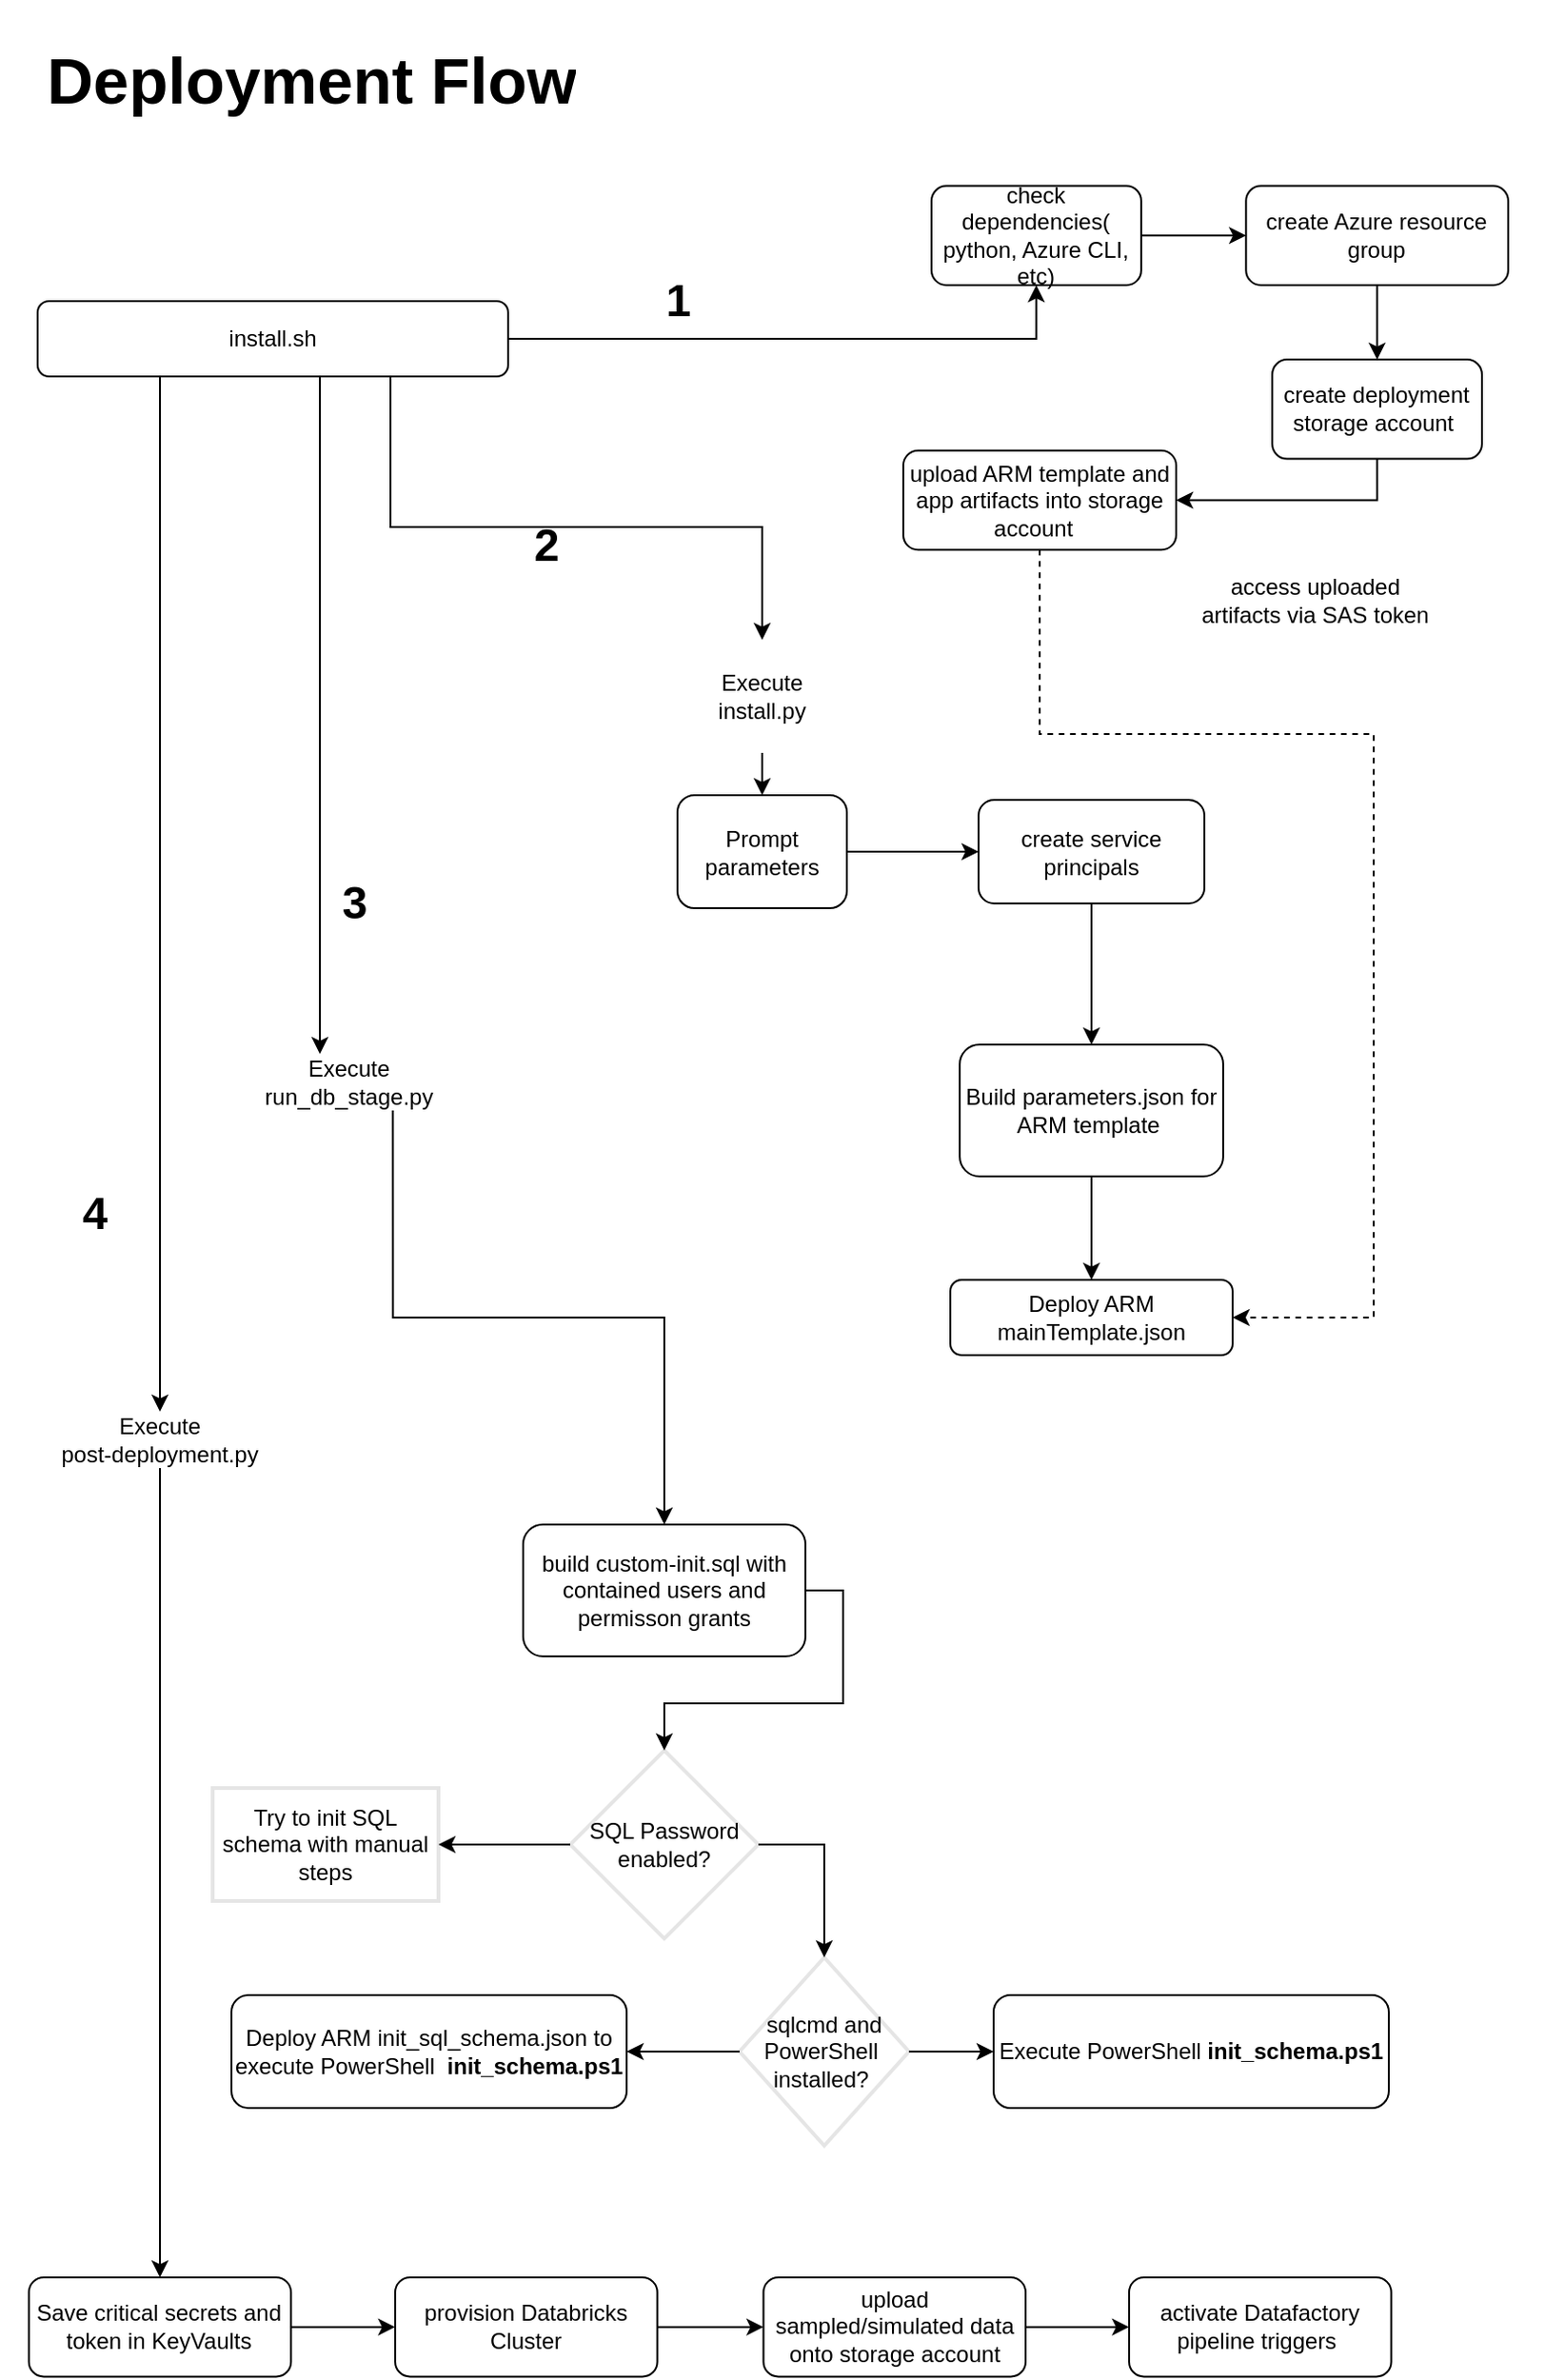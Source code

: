 <mxfile version="14.5.1" type="device"><diagram id="w-ChPSnSS3uab-eeM74l" name="Page-1"><mxGraphModel dx="1843" dy="2393" grid="1" gridSize="10" guides="1" tooltips="1" connect="1" arrows="1" fold="1" page="1" pageScale="1" pageWidth="850" pageHeight="1100" math="0" shadow="0"><root><mxCell id="0"/><mxCell id="1" parent="0"/><mxCell id="jTZyym0AoPQmeVUNQpfk-20" style="edgeStyle=orthogonalEdgeStyle;rounded=0;sketch=0;orthogonalLoop=1;jettySize=auto;html=1;exitX=1;exitY=0.5;exitDx=0;exitDy=0;" edge="1" parent="1" source="jTZyym0AoPQmeVUNQpfk-1" target="jTZyym0AoPQmeVUNQpfk-2"><mxGeometry relative="1" as="geometry"/></mxCell><mxCell id="jTZyym0AoPQmeVUNQpfk-56" style="edgeStyle=orthogonalEdgeStyle;rounded=0;sketch=0;orthogonalLoop=1;jettySize=auto;html=1;exitX=0.5;exitY=1;exitDx=0;exitDy=0;" edge="1" parent="1" source="jTZyym0AoPQmeVUNQpfk-1" target="jTZyym0AoPQmeVUNQpfk-35"><mxGeometry relative="1" as="geometry"><Array as="points"><mxPoint x="170" y="-430"/></Array></mxGeometry></mxCell><mxCell id="jTZyym0AoPQmeVUNQpfk-58" style="edgeStyle=orthogonalEdgeStyle;rounded=0;sketch=0;orthogonalLoop=1;jettySize=auto;html=1;exitX=0.5;exitY=1;exitDx=0;exitDy=0;entryX=0.5;entryY=0;entryDx=0;entryDy=0;" edge="1" parent="1" source="jTZyym0AoPQmeVUNQpfk-65" target="jTZyym0AoPQmeVUNQpfk-70"><mxGeometry relative="1" as="geometry"><mxPoint x="40" y="580" as="targetPoint"/></mxGeometry></mxCell><mxCell id="jTZyym0AoPQmeVUNQpfk-1" value="install.sh" style="rounded=1;whiteSpace=wrap;html=1;" vertex="1" parent="1"><mxGeometry x="20" y="-470" width="250" height="40" as="geometry"/></mxCell><mxCell id="jTZyym0AoPQmeVUNQpfk-15" value="" style="group" vertex="1" connectable="0" parent="1"><mxGeometry x="430" y="-130" width="390" height="290" as="geometry"/></mxCell><mxCell id="jTZyym0AoPQmeVUNQpfk-2" value="check dependencies( python, Azure CLI, etc)" style="rounded=1;whiteSpace=wrap;html=1;" vertex="1" parent="jTZyym0AoPQmeVUNQpfk-15"><mxGeometry x="65" y="-401.212" width="111.429" height="52.727" as="geometry"/></mxCell><mxCell id="jTZyym0AoPQmeVUNQpfk-18" style="edgeStyle=orthogonalEdgeStyle;rounded=0;sketch=0;orthogonalLoop=1;jettySize=auto;html=1;exitX=0.5;exitY=1;exitDx=0;exitDy=0;entryX=0.5;entryY=0;entryDx=0;entryDy=0;" edge="1" parent="jTZyym0AoPQmeVUNQpfk-15" source="jTZyym0AoPQmeVUNQpfk-3" target="jTZyym0AoPQmeVUNQpfk-4"><mxGeometry relative="1" as="geometry"/></mxCell><mxCell id="jTZyym0AoPQmeVUNQpfk-3" value="create Azure resource group" style="rounded=1;whiteSpace=wrap;html=1;" vertex="1" parent="jTZyym0AoPQmeVUNQpfk-15"><mxGeometry x="232.143" y="-401.212" width="139.286" height="52.727" as="geometry"/></mxCell><mxCell id="jTZyym0AoPQmeVUNQpfk-4" value="create deployment storage account&amp;nbsp;" style="rounded=1;whiteSpace=wrap;html=1;" vertex="1" parent="jTZyym0AoPQmeVUNQpfk-15"><mxGeometry x="246.071" y="-308.939" width="111.429" height="52.727" as="geometry"/></mxCell><mxCell id="jTZyym0AoPQmeVUNQpfk-80" style="edgeStyle=orthogonalEdgeStyle;rounded=0;sketch=0;orthogonalLoop=1;jettySize=auto;html=1;exitX=0.5;exitY=1;exitDx=0;exitDy=0;entryX=1;entryY=0.5;entryDx=0;entryDy=0;dashed=1;" edge="1" parent="jTZyym0AoPQmeVUNQpfk-15" source="jTZyym0AoPQmeVUNQpfk-5" target="jTZyym0AoPQmeVUNQpfk-29"><mxGeometry relative="1" as="geometry"><Array as="points"><mxPoint x="123" y="-110"/><mxPoint x="300" y="-110"/><mxPoint x="300" y="200"/></Array></mxGeometry></mxCell><mxCell id="jTZyym0AoPQmeVUNQpfk-5" value="upload ARM template and app artifacts into storage account&amp;nbsp;&amp;nbsp;" style="rounded=1;whiteSpace=wrap;html=1;" vertex="1" parent="jTZyym0AoPQmeVUNQpfk-15"><mxGeometry x="50" y="-260.61" width="145" height="52.73" as="geometry"/></mxCell><mxCell id="jTZyym0AoPQmeVUNQpfk-11" style="edgeStyle=orthogonalEdgeStyle;rounded=0;orthogonalLoop=1;jettySize=auto;html=1;exitX=1;exitY=0.5;exitDx=0;exitDy=0;entryX=0;entryY=0.5;entryDx=0;entryDy=0;" edge="1" parent="jTZyym0AoPQmeVUNQpfk-15" source="jTZyym0AoPQmeVUNQpfk-2" target="jTZyym0AoPQmeVUNQpfk-3"><mxGeometry relative="1" as="geometry"/></mxCell><mxCell id="jTZyym0AoPQmeVUNQpfk-14" style="edgeStyle=orthogonalEdgeStyle;rounded=0;orthogonalLoop=1;jettySize=auto;html=1;exitX=0.5;exitY=1;exitDx=0;exitDy=0;entryX=1;entryY=0.5;entryDx=0;entryDy=0;" edge="1" parent="jTZyym0AoPQmeVUNQpfk-15" source="jTZyym0AoPQmeVUNQpfk-4" target="jTZyym0AoPQmeVUNQpfk-5"><mxGeometry relative="1" as="geometry"/></mxCell><mxCell id="jTZyym0AoPQmeVUNQpfk-51" value="access uploaded artifacts via SAS token" style="text;html=1;strokeColor=none;fillColor=none;align=center;verticalAlign=middle;whiteSpace=wrap;rounded=0;opacity=10;" vertex="1" parent="jTZyym0AoPQmeVUNQpfk-15"><mxGeometry x="204.286" y="-181.515" width="130" as="geometry"/></mxCell><mxCell id="jTZyym0AoPQmeVUNQpfk-29" value="Deploy ARM &lt;br&gt;mainTemplate.json" style="whiteSpace=wrap;html=1;rounded=1;" vertex="1" parent="jTZyym0AoPQmeVUNQpfk-15"><mxGeometry x="75" y="180" width="150" height="40" as="geometry"/></mxCell><mxCell id="jTZyym0AoPQmeVUNQpfk-24" style="edgeStyle=orthogonalEdgeStyle;rounded=0;sketch=0;orthogonalLoop=1;jettySize=auto;html=1;exitX=0.75;exitY=1;exitDx=0;exitDy=0;entryX=0.5;entryY=0;entryDx=0;entryDy=0;" edge="1" parent="1" source="jTZyym0AoPQmeVUNQpfk-1" target="jTZyym0AoPQmeVUNQpfk-23"><mxGeometry relative="1" as="geometry"><mxPoint x="197.5" y="-250" as="sourcePoint"/><mxPoint x="320" y="-140" as="targetPoint"/><Array as="points"><mxPoint x="208" y="-350"/><mxPoint x="405" y="-350"/></Array></mxGeometry></mxCell><mxCell id="jTZyym0AoPQmeVUNQpfk-59" style="edgeStyle=orthogonalEdgeStyle;rounded=0;sketch=0;orthogonalLoop=1;jettySize=auto;html=1;exitX=0.75;exitY=1;exitDx=0;exitDy=0;entryX=0.5;entryY=0;entryDx=0;entryDy=0;" edge="1" parent="1" source="jTZyym0AoPQmeVUNQpfk-35" target="jTZyym0AoPQmeVUNQpfk-49"><mxGeometry relative="1" as="geometry"/></mxCell><mxCell id="jTZyym0AoPQmeVUNQpfk-35" value="Execute run_db_stage.py&lt;br&gt;" style="text;html=1;strokeColor=none;fillColor=none;align=center;verticalAlign=middle;whiteSpace=wrap;rounded=0;opacity=10;" vertex="1" parent="1"><mxGeometry x="137.5" y="-70" width="95" height="30" as="geometry"/></mxCell><mxCell id="jTZyym0AoPQmeVUNQpfk-55" value="" style="group" vertex="1" connectable="0" parent="1"><mxGeometry x="113" y="180" width="625" height="330" as="geometry"/></mxCell><mxCell id="jTZyym0AoPQmeVUNQpfk-37" value="SQL Password enabled?" style="strokeWidth=2;html=1;shape=mxgraph.flowchart.decision;whiteSpace=wrap;opacity=10;" vertex="1" parent="jTZyym0AoPQmeVUNQpfk-55"><mxGeometry x="190" y="120" width="100" height="100" as="geometry"/></mxCell><mxCell id="jTZyym0AoPQmeVUNQpfk-39" value="Try to init SQL schema with manual steps" style="whiteSpace=wrap;html=1;strokeWidth=2;opacity=10;" vertex="1" parent="jTZyym0AoPQmeVUNQpfk-55"><mxGeometry y="140" width="120" height="60" as="geometry"/></mxCell><mxCell id="jTZyym0AoPQmeVUNQpfk-40" value="" style="edgeStyle=orthogonalEdgeStyle;rounded=0;sketch=0;orthogonalLoop=1;jettySize=auto;html=1;" edge="1" parent="jTZyym0AoPQmeVUNQpfk-55" source="jTZyym0AoPQmeVUNQpfk-37" target="jTZyym0AoPQmeVUNQpfk-39"><mxGeometry relative="1" as="geometry"/></mxCell><mxCell id="jTZyym0AoPQmeVUNQpfk-44" style="edgeStyle=orthogonalEdgeStyle;rounded=0;sketch=0;orthogonalLoop=1;jettySize=auto;html=1;exitX=0;exitY=0.5;exitDx=0;exitDy=0;exitPerimeter=0;" edge="1" parent="jTZyym0AoPQmeVUNQpfk-55" source="jTZyym0AoPQmeVUNQpfk-41"><mxGeometry relative="1" as="geometry"><mxPoint x="220" y="280" as="targetPoint"/></mxGeometry></mxCell><mxCell id="jTZyym0AoPQmeVUNQpfk-41" value="sqlcmd and PowerShell&amp;nbsp; installed?&amp;nbsp;" style="strokeWidth=2;html=1;shape=mxgraph.flowchart.decision;whiteSpace=wrap;opacity=10;" vertex="1" parent="jTZyym0AoPQmeVUNQpfk-55"><mxGeometry x="280" y="230" width="90" height="100" as="geometry"/></mxCell><mxCell id="jTZyym0AoPQmeVUNQpfk-43" style="edgeStyle=orthogonalEdgeStyle;rounded=0;sketch=0;orthogonalLoop=1;jettySize=auto;html=1;exitX=1;exitY=0.5;exitDx=0;exitDy=0;exitPerimeter=0;entryX=0.5;entryY=0;entryDx=0;entryDy=0;entryPerimeter=0;" edge="1" parent="jTZyym0AoPQmeVUNQpfk-55" source="jTZyym0AoPQmeVUNQpfk-37" target="jTZyym0AoPQmeVUNQpfk-41"><mxGeometry relative="1" as="geometry"/></mxCell><mxCell id="jTZyym0AoPQmeVUNQpfk-46" value="Deploy ARM init_sql_schema.json to execute PowerShell&amp;nbsp;&lt;b&gt;&amp;nbsp;init_schema.ps1&lt;/b&gt;" style="whiteSpace=wrap;html=1;rounded=1;" vertex="1" parent="jTZyym0AoPQmeVUNQpfk-55"><mxGeometry x="10" y="250" width="210" height="60" as="geometry"/></mxCell><mxCell id="jTZyym0AoPQmeVUNQpfk-49" value="build custom-init.sql with contained users and permisson grants" style="whiteSpace=wrap;html=1;rounded=1;" vertex="1" parent="jTZyym0AoPQmeVUNQpfk-55"><mxGeometry x="165" width="150" height="70" as="geometry"/></mxCell><mxCell id="jTZyym0AoPQmeVUNQpfk-38" style="edgeStyle=orthogonalEdgeStyle;rounded=0;sketch=0;orthogonalLoop=1;jettySize=auto;html=1;exitX=1;exitY=0.5;exitDx=0;exitDy=0;" edge="1" parent="jTZyym0AoPQmeVUNQpfk-55" source="jTZyym0AoPQmeVUNQpfk-49" target="jTZyym0AoPQmeVUNQpfk-37"><mxGeometry relative="1" as="geometry"/></mxCell><mxCell id="jTZyym0AoPQmeVUNQpfk-53" value="Execute PowerShell&amp;nbsp;&lt;b&gt;init_schema.ps1&lt;/b&gt;" style="whiteSpace=wrap;html=1;rounded=1;" vertex="1" parent="jTZyym0AoPQmeVUNQpfk-55"><mxGeometry x="415" y="250" width="210" height="60" as="geometry"/></mxCell><mxCell id="jTZyym0AoPQmeVUNQpfk-54" style="edgeStyle=orthogonalEdgeStyle;rounded=0;sketch=0;orthogonalLoop=1;jettySize=auto;html=1;exitX=1;exitY=0.5;exitDx=0;exitDy=0;exitPerimeter=0;entryX=0;entryY=0.5;entryDx=0;entryDy=0;" edge="1" parent="jTZyym0AoPQmeVUNQpfk-55" source="jTZyym0AoPQmeVUNQpfk-41" target="jTZyym0AoPQmeVUNQpfk-53"><mxGeometry relative="1" as="geometry"/></mxCell><mxCell id="jTZyym0AoPQmeVUNQpfk-57" value="" style="group" vertex="1" connectable="0" parent="1"><mxGeometry x="340" y="-275" width="350" height="270" as="geometry"/></mxCell><mxCell id="jTZyym0AoPQmeVUNQpfk-78" style="edgeStyle=orthogonalEdgeStyle;rounded=0;sketch=0;orthogonalLoop=1;jettySize=auto;html=1;exitX=1;exitY=0.5;exitDx=0;exitDy=0;" edge="1" parent="jTZyym0AoPQmeVUNQpfk-57" source="jTZyym0AoPQmeVUNQpfk-6" target="jTZyym0AoPQmeVUNQpfk-25"><mxGeometry relative="1" as="geometry"/></mxCell><mxCell id="jTZyym0AoPQmeVUNQpfk-6" value="Prompt parameters" style="rounded=1;whiteSpace=wrap;html=1;" vertex="1" parent="jTZyym0AoPQmeVUNQpfk-57"><mxGeometry x="20" y="67.5" width="90" height="60" as="geometry"/></mxCell><mxCell id="jTZyym0AoPQmeVUNQpfk-27" value="Build parameters.json for ARM template&amp;nbsp;" style="rounded=1;whiteSpace=wrap;html=1;" vertex="1" parent="jTZyym0AoPQmeVUNQpfk-57"><mxGeometry x="170" y="200" width="140" height="70" as="geometry"/></mxCell><mxCell id="jTZyym0AoPQmeVUNQpfk-79" style="edgeStyle=orthogonalEdgeStyle;rounded=0;sketch=0;orthogonalLoop=1;jettySize=auto;html=1;exitX=0.5;exitY=1;exitDx=0;exitDy=0;entryX=0.5;entryY=0;entryDx=0;entryDy=0;" edge="1" parent="jTZyym0AoPQmeVUNQpfk-57" source="jTZyym0AoPQmeVUNQpfk-25" target="jTZyym0AoPQmeVUNQpfk-27"><mxGeometry relative="1" as="geometry"/></mxCell><mxCell id="jTZyym0AoPQmeVUNQpfk-25" value="create service principals" style="rounded=1;whiteSpace=wrap;html=1;" vertex="1" parent="jTZyym0AoPQmeVUNQpfk-57"><mxGeometry x="180" y="70" width="120" height="55" as="geometry"/></mxCell><mxCell id="jTZyym0AoPQmeVUNQpfk-30" value="" style="edgeStyle=orthogonalEdgeStyle;rounded=0;sketch=0;orthogonalLoop=1;jettySize=auto;html=1;" edge="1" parent="1" source="jTZyym0AoPQmeVUNQpfk-27" target="jTZyym0AoPQmeVUNQpfk-29"><mxGeometry relative="1" as="geometry"/></mxCell><mxCell id="jTZyym0AoPQmeVUNQpfk-61" value="1" style="text;strokeColor=none;fillColor=none;html=1;fontSize=24;fontStyle=1;verticalAlign=middle;align=center;opacity=10;" vertex="1" parent="1"><mxGeometry x="310" y="-490" width="100" height="40" as="geometry"/></mxCell><mxCell id="jTZyym0AoPQmeVUNQpfk-62" value="2" style="text;strokeColor=none;fillColor=none;html=1;fontSize=24;fontStyle=1;verticalAlign=middle;align=center;opacity=10;" vertex="1" parent="1"><mxGeometry x="240" y="-360" width="100" height="40" as="geometry"/></mxCell><mxCell id="jTZyym0AoPQmeVUNQpfk-63" value="3" style="text;strokeColor=none;fillColor=none;html=1;fontSize=24;fontStyle=1;verticalAlign=middle;align=center;opacity=10;" vertex="1" parent="1"><mxGeometry x="137.5" y="-170" width="100" height="40" as="geometry"/></mxCell><mxCell id="jTZyym0AoPQmeVUNQpfk-65" value="Execute &lt;br&gt;post-deployment.py" style="text;html=1;strokeColor=none;fillColor=none;align=center;verticalAlign=middle;whiteSpace=wrap;rounded=0;" vertex="1" parent="1"><mxGeometry x="20" y="120" width="130" height="30" as="geometry"/></mxCell><mxCell id="jTZyym0AoPQmeVUNQpfk-67" style="edgeStyle=orthogonalEdgeStyle;rounded=0;sketch=0;orthogonalLoop=1;jettySize=auto;html=1;exitX=0.25;exitY=1;exitDx=0;exitDy=0;" edge="1" parent="1" source="jTZyym0AoPQmeVUNQpfk-1" target="jTZyym0AoPQmeVUNQpfk-65"><mxGeometry relative="1" as="geometry"><mxPoint x="40" y="580" as="targetPoint"/><mxPoint x="82.5" y="-430" as="sourcePoint"/><Array as="points"><mxPoint x="85" y="-430"/></Array></mxGeometry></mxCell><mxCell id="jTZyym0AoPQmeVUNQpfk-68" value="4" style="text;strokeColor=none;fillColor=none;html=1;fontSize=24;fontStyle=1;verticalAlign=middle;align=center;opacity=10;" vertex="1" parent="1"><mxGeometry y="-5" width="100" height="40" as="geometry"/></mxCell><mxCell id="jTZyym0AoPQmeVUNQpfk-74" style="edgeStyle=orthogonalEdgeStyle;rounded=0;sketch=0;orthogonalLoop=1;jettySize=auto;html=1;exitX=1;exitY=0.5;exitDx=0;exitDy=0;entryX=0;entryY=0.5;entryDx=0;entryDy=0;" edge="1" parent="1" source="jTZyym0AoPQmeVUNQpfk-69" target="jTZyym0AoPQmeVUNQpfk-71"><mxGeometry relative="1" as="geometry"/></mxCell><mxCell id="jTZyym0AoPQmeVUNQpfk-69" value="provision Databricks Cluster" style="rounded=1;whiteSpace=wrap;html=1;" vertex="1" parent="1"><mxGeometry x="210.003" y="579.998" width="139.286" height="52.727" as="geometry"/></mxCell><mxCell id="jTZyym0AoPQmeVUNQpfk-73" style="edgeStyle=orthogonalEdgeStyle;rounded=0;sketch=0;orthogonalLoop=1;jettySize=auto;html=1;exitX=1;exitY=0.5;exitDx=0;exitDy=0;entryX=0;entryY=0.5;entryDx=0;entryDy=0;" edge="1" parent="1" source="jTZyym0AoPQmeVUNQpfk-70" target="jTZyym0AoPQmeVUNQpfk-69"><mxGeometry relative="1" as="geometry"/></mxCell><mxCell id="jTZyym0AoPQmeVUNQpfk-70" value="Save critical secrets and token in KeyVaults" style="rounded=1;whiteSpace=wrap;html=1;" vertex="1" parent="1"><mxGeometry x="15.353" y="579.998" width="139.286" height="52.727" as="geometry"/></mxCell><mxCell id="jTZyym0AoPQmeVUNQpfk-75" style="edgeStyle=orthogonalEdgeStyle;rounded=0;sketch=0;orthogonalLoop=1;jettySize=auto;html=1;exitX=1;exitY=0.5;exitDx=0;exitDy=0;entryX=0;entryY=0.5;entryDx=0;entryDy=0;" edge="1" parent="1" source="jTZyym0AoPQmeVUNQpfk-71" target="jTZyym0AoPQmeVUNQpfk-72"><mxGeometry relative="1" as="geometry"/></mxCell><mxCell id="jTZyym0AoPQmeVUNQpfk-71" value="upload sampled/simulated data onto storage account" style="rounded=1;whiteSpace=wrap;html=1;" vertex="1" parent="1"><mxGeometry x="405.713" y="579.998" width="139.286" height="52.727" as="geometry"/></mxCell><mxCell id="jTZyym0AoPQmeVUNQpfk-72" value="activate Datafactory pipeline triggers&amp;nbsp;" style="rounded=1;whiteSpace=wrap;html=1;" vertex="1" parent="1"><mxGeometry x="600.003" y="579.998" width="139.286" height="52.727" as="geometry"/></mxCell><mxCell id="jTZyym0AoPQmeVUNQpfk-77" value="&lt;h1 style=&quot;font-size: 34px&quot;&gt;&lt;font style=&quot;font-size: 34px&quot;&gt;Deployment Flow&lt;/font&gt;&lt;/h1&gt;&lt;div style=&quot;font-size: 34px&quot;&gt;&lt;font style=&quot;font-size: 34px&quot;&gt;&lt;br&gt;&lt;/font&gt;&lt;/div&gt;&lt;div style=&quot;font-size: 34px&quot;&gt;&lt;br&gt;&lt;/div&gt;" style="text;html=1;strokeColor=none;fillColor=none;spacing=5;spacingTop=-20;whiteSpace=wrap;overflow=hidden;rounded=0;opacity=10;" vertex="1" parent="1"><mxGeometry x="20" y="-620" width="760" height="70" as="geometry"/></mxCell><mxCell id="jTZyym0AoPQmeVUNQpfk-23" value="Execute install.py" style="text;html=1;strokeColor=none;fillColor=none;align=center;verticalAlign=middle;whiteSpace=wrap;rounded=0;opacity=10;" vertex="1" parent="1"><mxGeometry x="360" y="-290" width="90" height="60" as="geometry"/></mxCell><mxCell id="jTZyym0AoPQmeVUNQpfk-32" style="edgeStyle=orthogonalEdgeStyle;rounded=0;sketch=0;orthogonalLoop=1;jettySize=auto;html=1;exitX=0.5;exitY=1;exitDx=0;exitDy=0;entryX=0.5;entryY=0;entryDx=0;entryDy=0;" edge="1" parent="1" source="jTZyym0AoPQmeVUNQpfk-23" target="jTZyym0AoPQmeVUNQpfk-6"><mxGeometry relative="1" as="geometry"/></mxCell></root></mxGraphModel></diagram></mxfile>